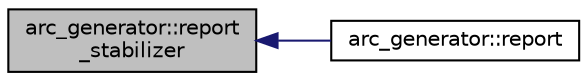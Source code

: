 digraph "arc_generator::report_stabilizer"
{
  edge [fontname="Helvetica",fontsize="10",labelfontname="Helvetica",labelfontsize="10"];
  node [fontname="Helvetica",fontsize="10",shape=record];
  rankdir="LR";
  Node3438 [label="arc_generator::report\l_stabilizer",height=0.2,width=0.4,color="black", fillcolor="grey75", style="filled", fontcolor="black"];
  Node3438 -> Node3439 [dir="back",color="midnightblue",fontsize="10",style="solid",fontname="Helvetica"];
  Node3439 [label="arc_generator::report",height=0.2,width=0.4,color="black", fillcolor="white", style="filled",URL="$d4/d21/classarc__generator.html#a650f715bb3eec8fd1057e07e5b384f9a"];
}
